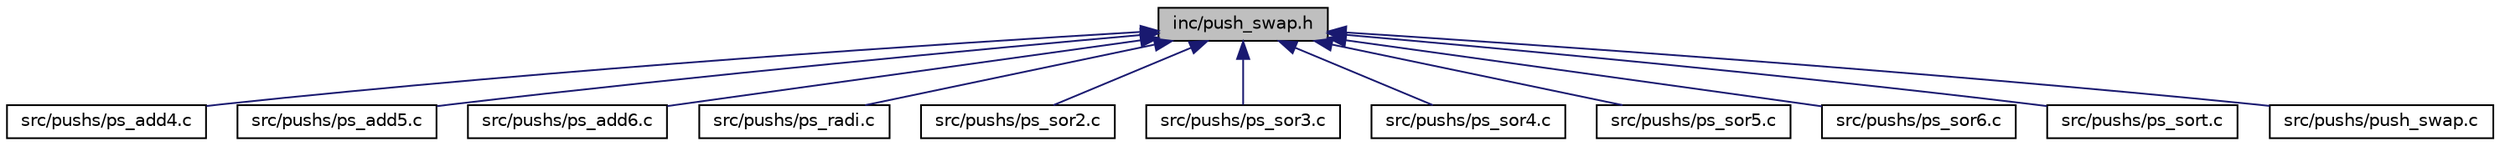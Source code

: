 digraph "inc/push_swap.h"
{
 // LATEX_PDF_SIZE
  edge [fontname="Helvetica",fontsize="10",labelfontname="Helvetica",labelfontsize="10"];
  node [fontname="Helvetica",fontsize="10",shape=record];
  Node1 [label="inc/push_swap.h",height=0.2,width=0.4,color="black", fillcolor="grey75", style="filled", fontcolor="black",tooltip=" "];
  Node1 -> Node2 [dir="back",color="midnightblue",fontsize="10",style="solid",fontname="Helvetica"];
  Node2 [label="src/pushs/ps_add4.c",height=0.2,width=0.4,color="black", fillcolor="white", style="filled",URL="$d2/d2e/ps__add4_8c.html",tooltip=" "];
  Node1 -> Node3 [dir="back",color="midnightblue",fontsize="10",style="solid",fontname="Helvetica"];
  Node3 [label="src/pushs/ps_add5.c",height=0.2,width=0.4,color="black", fillcolor="white", style="filled",URL="$df/da6/ps__add5_8c.html",tooltip=" "];
  Node1 -> Node4 [dir="back",color="midnightblue",fontsize="10",style="solid",fontname="Helvetica"];
  Node4 [label="src/pushs/ps_add6.c",height=0.2,width=0.4,color="black", fillcolor="white", style="filled",URL="$da/dd5/ps__add6_8c.html",tooltip=" "];
  Node1 -> Node5 [dir="back",color="midnightblue",fontsize="10",style="solid",fontname="Helvetica"];
  Node5 [label="src/pushs/ps_radi.c",height=0.2,width=0.4,color="black", fillcolor="white", style="filled",URL="$d0/dba/ps__radi_8c.html",tooltip=" "];
  Node1 -> Node6 [dir="back",color="midnightblue",fontsize="10",style="solid",fontname="Helvetica"];
  Node6 [label="src/pushs/ps_sor2.c",height=0.2,width=0.4,color="black", fillcolor="white", style="filled",URL="$d9/d86/ps__sor2_8c.html",tooltip=" "];
  Node1 -> Node7 [dir="back",color="midnightblue",fontsize="10",style="solid",fontname="Helvetica"];
  Node7 [label="src/pushs/ps_sor3.c",height=0.2,width=0.4,color="black", fillcolor="white", style="filled",URL="$db/da6/ps__sor3_8c.html",tooltip=" "];
  Node1 -> Node8 [dir="back",color="midnightblue",fontsize="10",style="solid",fontname="Helvetica"];
  Node8 [label="src/pushs/ps_sor4.c",height=0.2,width=0.4,color="black", fillcolor="white", style="filled",URL="$d6/da5/ps__sor4_8c.html",tooltip=" "];
  Node1 -> Node9 [dir="back",color="midnightblue",fontsize="10",style="solid",fontname="Helvetica"];
  Node9 [label="src/pushs/ps_sor5.c",height=0.2,width=0.4,color="black", fillcolor="white", style="filled",URL="$df/d19/ps__sor5_8c.html",tooltip=" "];
  Node1 -> Node10 [dir="back",color="midnightblue",fontsize="10",style="solid",fontname="Helvetica"];
  Node10 [label="src/pushs/ps_sor6.c",height=0.2,width=0.4,color="black", fillcolor="white", style="filled",URL="$d8/dd2/ps__sor6_8c.html",tooltip=" "];
  Node1 -> Node11 [dir="back",color="midnightblue",fontsize="10",style="solid",fontname="Helvetica"];
  Node11 [label="src/pushs/ps_sort.c",height=0.2,width=0.4,color="black", fillcolor="white", style="filled",URL="$d3/d15/ps__sort_8c.html",tooltip=" "];
  Node1 -> Node12 [dir="back",color="midnightblue",fontsize="10",style="solid",fontname="Helvetica"];
  Node12 [label="src/pushs/push_swap.c",height=0.2,width=0.4,color="black", fillcolor="white", style="filled",URL="$d6/d7f/push__swap_8c.html",tooltip=" "];
}
